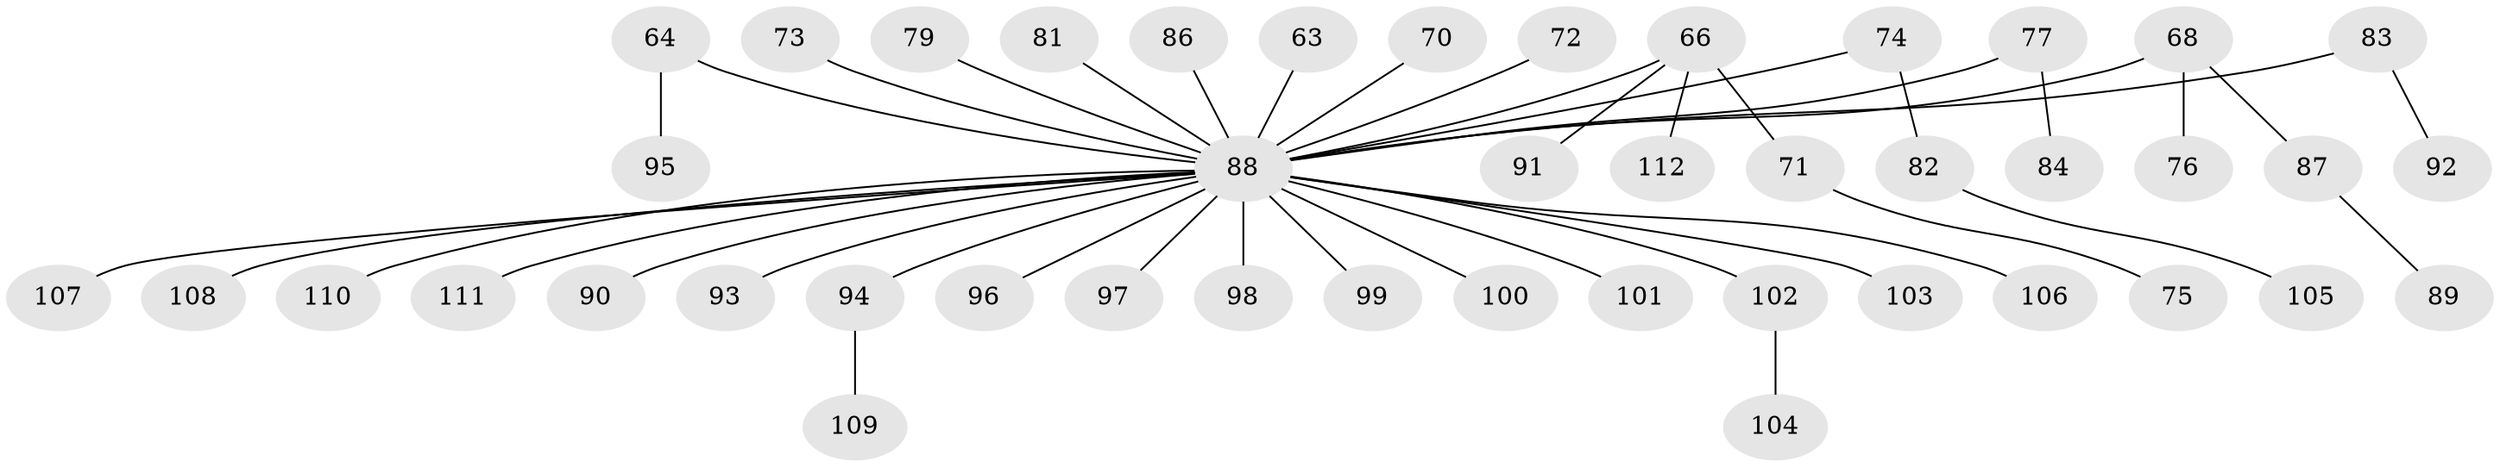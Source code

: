 // original degree distribution, {4: 0.09821428571428571, 6: 0.026785714285714284, 3: 0.13392857142857142, 2: 0.2857142857142857, 1: 0.45535714285714285}
// Generated by graph-tools (version 1.1) at 2025/56/03/04/25 21:56:03]
// undirected, 44 vertices, 43 edges
graph export_dot {
graph [start="1"]
  node [color=gray90,style=filled];
  63;
  64 [super="+59+60"];
  66 [super="+43+53"];
  68 [super="+54+58"];
  70;
  71;
  72;
  73;
  74;
  75;
  76;
  77;
  79;
  81;
  82;
  83;
  84;
  86;
  87;
  88 [super="+30+65+78+85+15+19+25+41+47+35+36+45+48+69+50+61+56+57+62"];
  89;
  90;
  91;
  92;
  93;
  94;
  95;
  96;
  97;
  98;
  99;
  100;
  101;
  102;
  103;
  104;
  105;
  106;
  107;
  108;
  109;
  110;
  111;
  112;
  63 -- 88;
  64 -- 88;
  64 -- 95;
  66 -- 71;
  66 -- 112;
  66 -- 91;
  66 -- 88;
  68 -- 87;
  68 -- 88;
  68 -- 76;
  70 -- 88;
  71 -- 75;
  72 -- 88;
  73 -- 88;
  74 -- 82;
  74 -- 88;
  77 -- 84;
  77 -- 88;
  79 -- 88;
  81 -- 88;
  82 -- 105;
  83 -- 92;
  83 -- 88;
  86 -- 88;
  87 -- 89;
  88 -- 98;
  88 -- 101;
  88 -- 93;
  88 -- 90;
  88 -- 96;
  88 -- 97;
  88 -- 102;
  88 -- 103;
  88 -- 106;
  88 -- 107;
  88 -- 108;
  88 -- 100;
  88 -- 110;
  88 -- 94;
  88 -- 111;
  88 -- 99;
  94 -- 109;
  102 -- 104;
}

